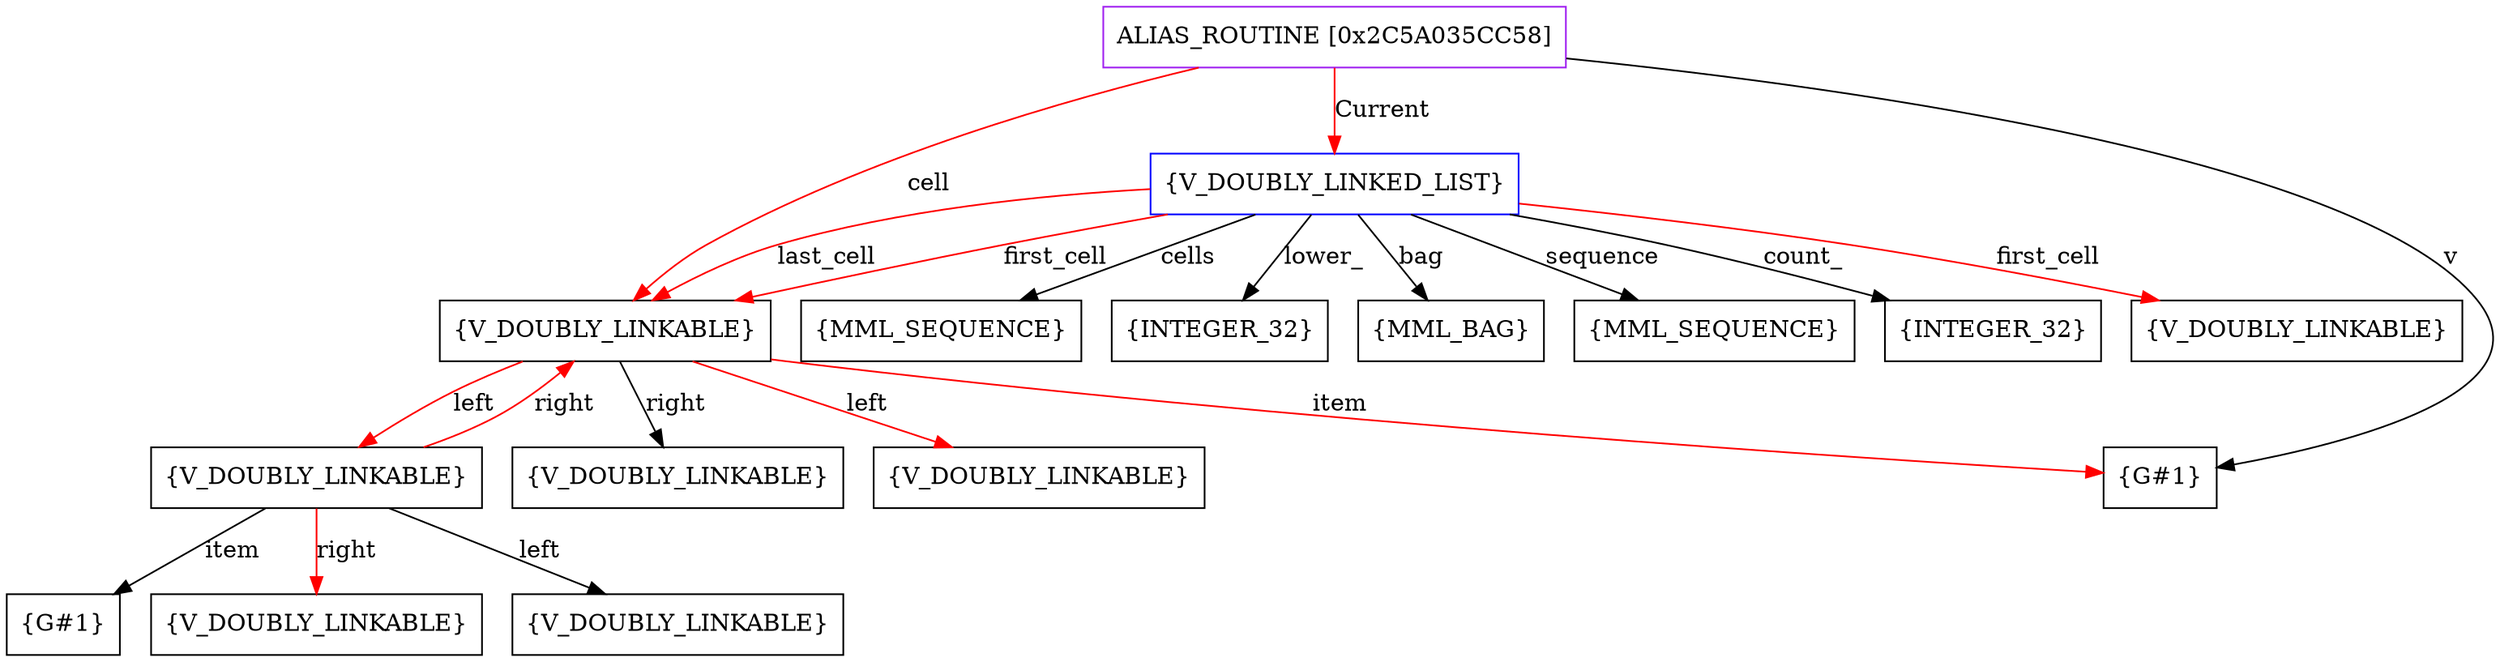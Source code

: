 digraph g {
	node [shape=box]
	b1[color=purple label=<ALIAS_ROUTINE [0x2C5A035CC58]>]
	b2[color=blue label=<{V_DOUBLY_LINKED_LIST}>]
	b3[label=<{INTEGER_32}>]
	b4[label=<{MML_BAG}>]
	b5[label=<{MML_SEQUENCE}>]
	b6[label=<{INTEGER_32}>]
	b7[label=<{V_DOUBLY_LINKABLE}>]
	b8[label=<{V_DOUBLY_LINKABLE}>]
	b9[label=<{G#1}>]
	b10[label=<{V_DOUBLY_LINKABLE}>]
	b11[label=<{V_DOUBLY_LINKABLE}>]
	b12[label=<{V_DOUBLY_LINKABLE}>]
	b13[label=<{G#1}>]
	b14[label=<{V_DOUBLY_LINKABLE}>]
	b15[label=<{V_DOUBLY_LINKABLE}>]
	b16[label=<{MML_SEQUENCE}>]
	b1->b2[color=red label=<Current>]
	b2->b3[label=<lower_>]
	b2->b4[label=<bag>]
	b2->b5[label=<sequence>]
	b2->b6[label=<count_>]
	b2->b7[color=red label=<first_cell>]
	b2->b8[color=red label=<first_cell>]
	b8->b9[color=red label=<item>]
	b8->b10[label=<right>]
	b8->b11[color=red label=<left>]
	b8->b12[color=red label=<left>]
	b12->b13[label=<item>]
	b12->b14[color=red label=<right>]
	b12->b8[color=red label=<right>]
	b12->b15[label=<left>]
	b2->b8[color=red label=<last_cell>]
	b2->b16[label=<cells>]
	b1->b9[label=<v>]
	b1->b8[color=red label=<cell>]
}
